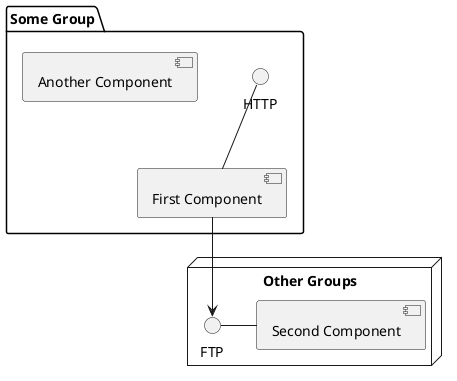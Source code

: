 @startuml




package "Some Group" {
  HTTP--[First Component]
  [Another Component]
}

node "Other Groups" {
  FTP - [Second Component]
  [First Component] --> FTP
}
@enduml

